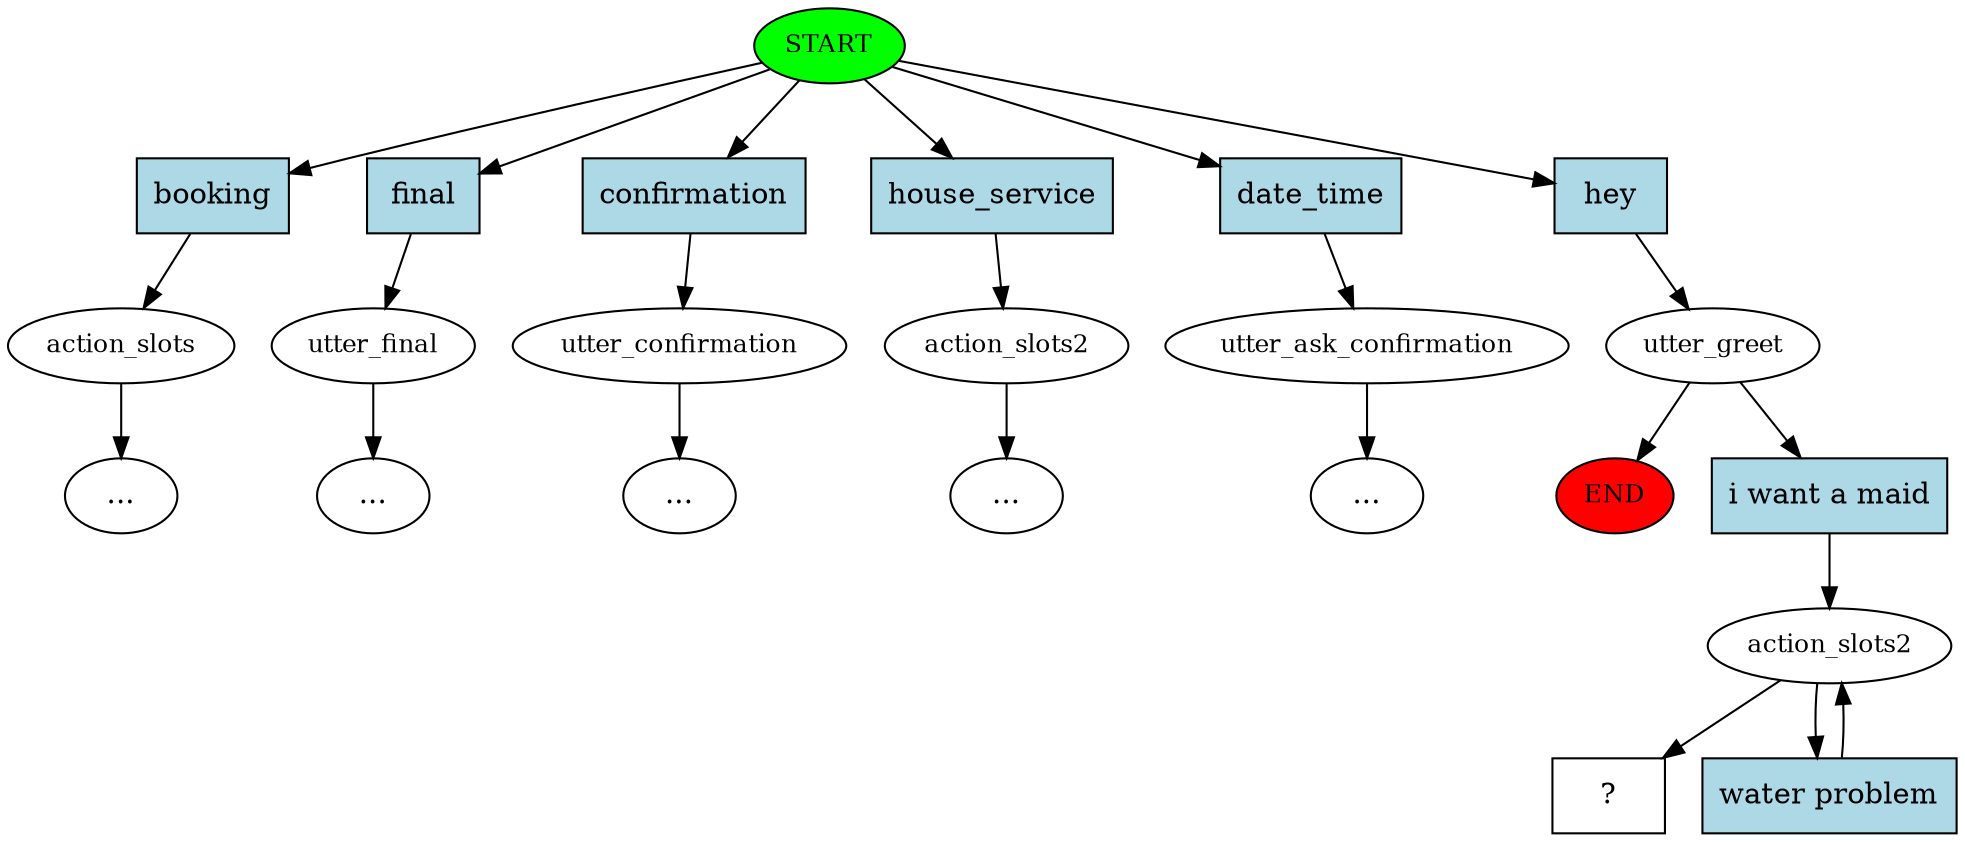 digraph  {
0 [label=START, fillcolor=green, style=filled, fontsize=12, class="start active"];
"-1" [label=END, fillcolor=red, style=filled, fontsize=12, class=end];
1 [label=action_slots, fontsize=12, class=""];
"-3" [label="...", class=ellipsis];
2 [label=utter_final, fontsize=12, class=""];
"-4" [label="...", class=ellipsis];
3 [label=utter_confirmation, fontsize=12, class=""];
"-5" [label="...", class=ellipsis];
4 [label=action_slots2, fontsize=12, class=""];
"-6" [label="...", class=ellipsis];
5 [label=utter_ask_confirmation, fontsize=12, class=""];
"-7" [label="...", class=ellipsis];
6 [label=utter_greet, fontsize=12, class=active];
8 [label=action_slots2, fontsize=12, class=active];
10 [label="  ?  ", shape=rect, class="intent dashed active"];
11 [label=booking, shape=rect, style=filled, fillcolor=lightblue, class=intent];
12 [label=final, shape=rect, style=filled, fillcolor=lightblue, class=intent];
13 [label=confirmation, shape=rect, style=filled, fillcolor=lightblue, class=intent];
14 [label=house_service, shape=rect, style=filled, fillcolor=lightblue, class=intent];
15 [label=date_time, shape=rect, style=filled, fillcolor=lightblue, class=intent];
16 [label=hey, shape=rect, style=filled, fillcolor=lightblue, class="intent active"];
17 [label="i want a maid", shape=rect, style=filled, fillcolor=lightblue, class="intent active"];
18 [label="water problem", shape=rect, style=filled, fillcolor=lightblue, class="intent active"];
0 -> 11  [key=0, class=""];
0 -> 12  [key=0, class=""];
0 -> 13  [key=0, class=""];
0 -> 14  [key=0, class=""];
0 -> 15  [key=0, class=""];
0 -> 16  [key=0, class=active];
1 -> "-3"  [key=NONE, label="", class=""];
2 -> "-4"  [key=NONE, label="", class=""];
3 -> "-5"  [key=NONE, label="", class=""];
4 -> "-6"  [key=NONE, label="", class=""];
5 -> "-7"  [key=NONE, label="", class=""];
6 -> "-1"  [key=NONE, label="", class=""];
6 -> 17  [key=0, class=active];
8 -> 10  [key=NONE, label="", class=active];
8 -> 18  [key=0, class=active];
11 -> 1  [key=0, class=""];
12 -> 2  [key=0, class=""];
13 -> 3  [key=0, class=""];
14 -> 4  [key=0, class=""];
15 -> 5  [key=0, class=""];
16 -> 6  [key=0, class=active];
17 -> 8  [key=0, class=active];
18 -> 8  [key=0, class=active];
}
